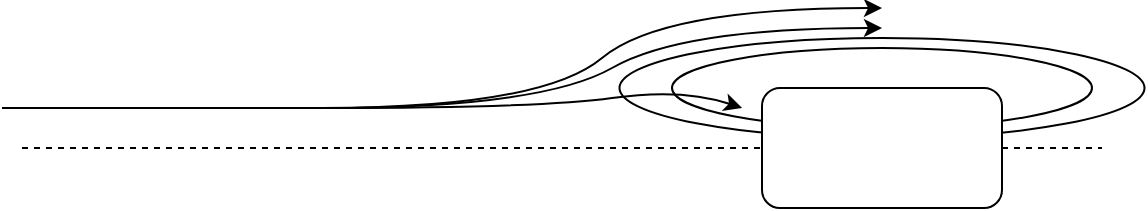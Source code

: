 <mxfile version="24.3.1" type="github">
  <diagram name="Page-1" id="Fb-UzOqJc0-bCRPpKKv8">
    <mxGraphModel dx="607" dy="340" grid="1" gridSize="10" guides="1" tooltips="1" connect="1" arrows="1" fold="1" page="1" pageScale="1" pageWidth="850" pageHeight="1100" math="0" shadow="0">
      <root>
        <mxCell id="0" />
        <mxCell id="1" parent="0" />
        <mxCell id="5ehIhYxMIf45m_4cqmk0-7" value="" style="ellipse;whiteSpace=wrap;html=1;fillColor=none;" vertex="1" parent="1">
          <mxGeometry x="488.75" y="265" width="262.5" height="50" as="geometry" />
        </mxCell>
        <mxCell id="5ehIhYxMIf45m_4cqmk0-6" value="" style="ellipse;whiteSpace=wrap;html=1;fillColor=none;" vertex="1" parent="1">
          <mxGeometry x="515" y="270" width="210" height="40" as="geometry" />
        </mxCell>
        <mxCell id="5ehIhYxMIf45m_4cqmk0-1" value="" style="endArrow=none;html=1;rounded=0;dashed=1;" edge="1" parent="1" source="5ehIhYxMIf45m_4cqmk0-2">
          <mxGeometry width="50" height="50" relative="1" as="geometry">
            <mxPoint x="190" y="320" as="sourcePoint" />
            <mxPoint x="730" y="320" as="targetPoint" />
          </mxGeometry>
        </mxCell>
        <mxCell id="5ehIhYxMIf45m_4cqmk0-3" value="" style="endArrow=none;html=1;rounded=0;dashed=1;" edge="1" parent="1" target="5ehIhYxMIf45m_4cqmk0-2">
          <mxGeometry width="50" height="50" relative="1" as="geometry">
            <mxPoint x="190" y="320" as="sourcePoint" />
            <mxPoint x="730" y="320" as="targetPoint" />
          </mxGeometry>
        </mxCell>
        <mxCell id="5ehIhYxMIf45m_4cqmk0-2" value="" style="rounded=1;whiteSpace=wrap;html=1;" vertex="1" parent="1">
          <mxGeometry x="560" y="290" width="120" height="60" as="geometry" />
        </mxCell>
        <mxCell id="5ehIhYxMIf45m_4cqmk0-4" value="" style="curved=1;endArrow=classic;html=1;rounded=0;" edge="1" parent="1">
          <mxGeometry width="50" height="50" relative="1" as="geometry">
            <mxPoint x="180" y="300" as="sourcePoint" />
            <mxPoint x="620" y="250" as="targetPoint" />
            <Array as="points">
              <mxPoint x="230" y="300" />
              <mxPoint x="450" y="300" />
              <mxPoint x="510" y="250" />
            </Array>
          </mxGeometry>
        </mxCell>
        <mxCell id="5ehIhYxMIf45m_4cqmk0-8" value="" style="curved=1;endArrow=classic;html=1;rounded=0;" edge="1" parent="1">
          <mxGeometry width="50" height="50" relative="1" as="geometry">
            <mxPoint x="180" y="300" as="sourcePoint" />
            <mxPoint x="620" y="260" as="targetPoint" />
            <Array as="points">
              <mxPoint x="230" y="300" />
              <mxPoint x="450" y="300" />
              <mxPoint x="520" y="260" />
            </Array>
          </mxGeometry>
        </mxCell>
        <mxCell id="5ehIhYxMIf45m_4cqmk0-10" value="" style="curved=1;endArrow=classic;html=1;rounded=0;entryX=0.167;entryY=0.75;entryDx=0;entryDy=0;entryPerimeter=0;" edge="1" parent="1" target="5ehIhYxMIf45m_4cqmk0-6">
          <mxGeometry width="50" height="50" relative="1" as="geometry">
            <mxPoint x="180" y="300" as="sourcePoint" />
            <mxPoint x="620" y="260" as="targetPoint" />
            <Array as="points">
              <mxPoint x="230" y="300" />
              <mxPoint x="450" y="300" />
              <mxPoint x="520" y="290" />
            </Array>
          </mxGeometry>
        </mxCell>
      </root>
    </mxGraphModel>
  </diagram>
</mxfile>
